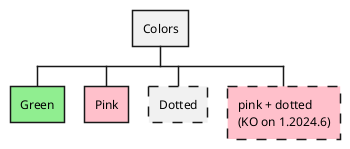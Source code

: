 {
  "sha1": "1zyarktl64kufeu9z5nxvmwkbanq624",
  "insertion": {
    "when": "2024-07-13T09:11:30.215Z",
    "url": "https://github.com/plantuml/plantuml/issues/1527#issuecomment-2218691939",
    "user": "plantuml@gmail.com"
  }
}
@startwbs
<style>
.green {
  BackgroundColor lightgreen
}
.pink {
  BackgroundColor pink
}
.dotted {
  LineStyle 10
}
</style>
* Colors
** Green <<green>>
** Pink <<pink>>
** Dotted  <<dotted>>
** pink + dotted \n(KO on 1.2024.6)<<pink>> <<dotted>>
@endwbs
